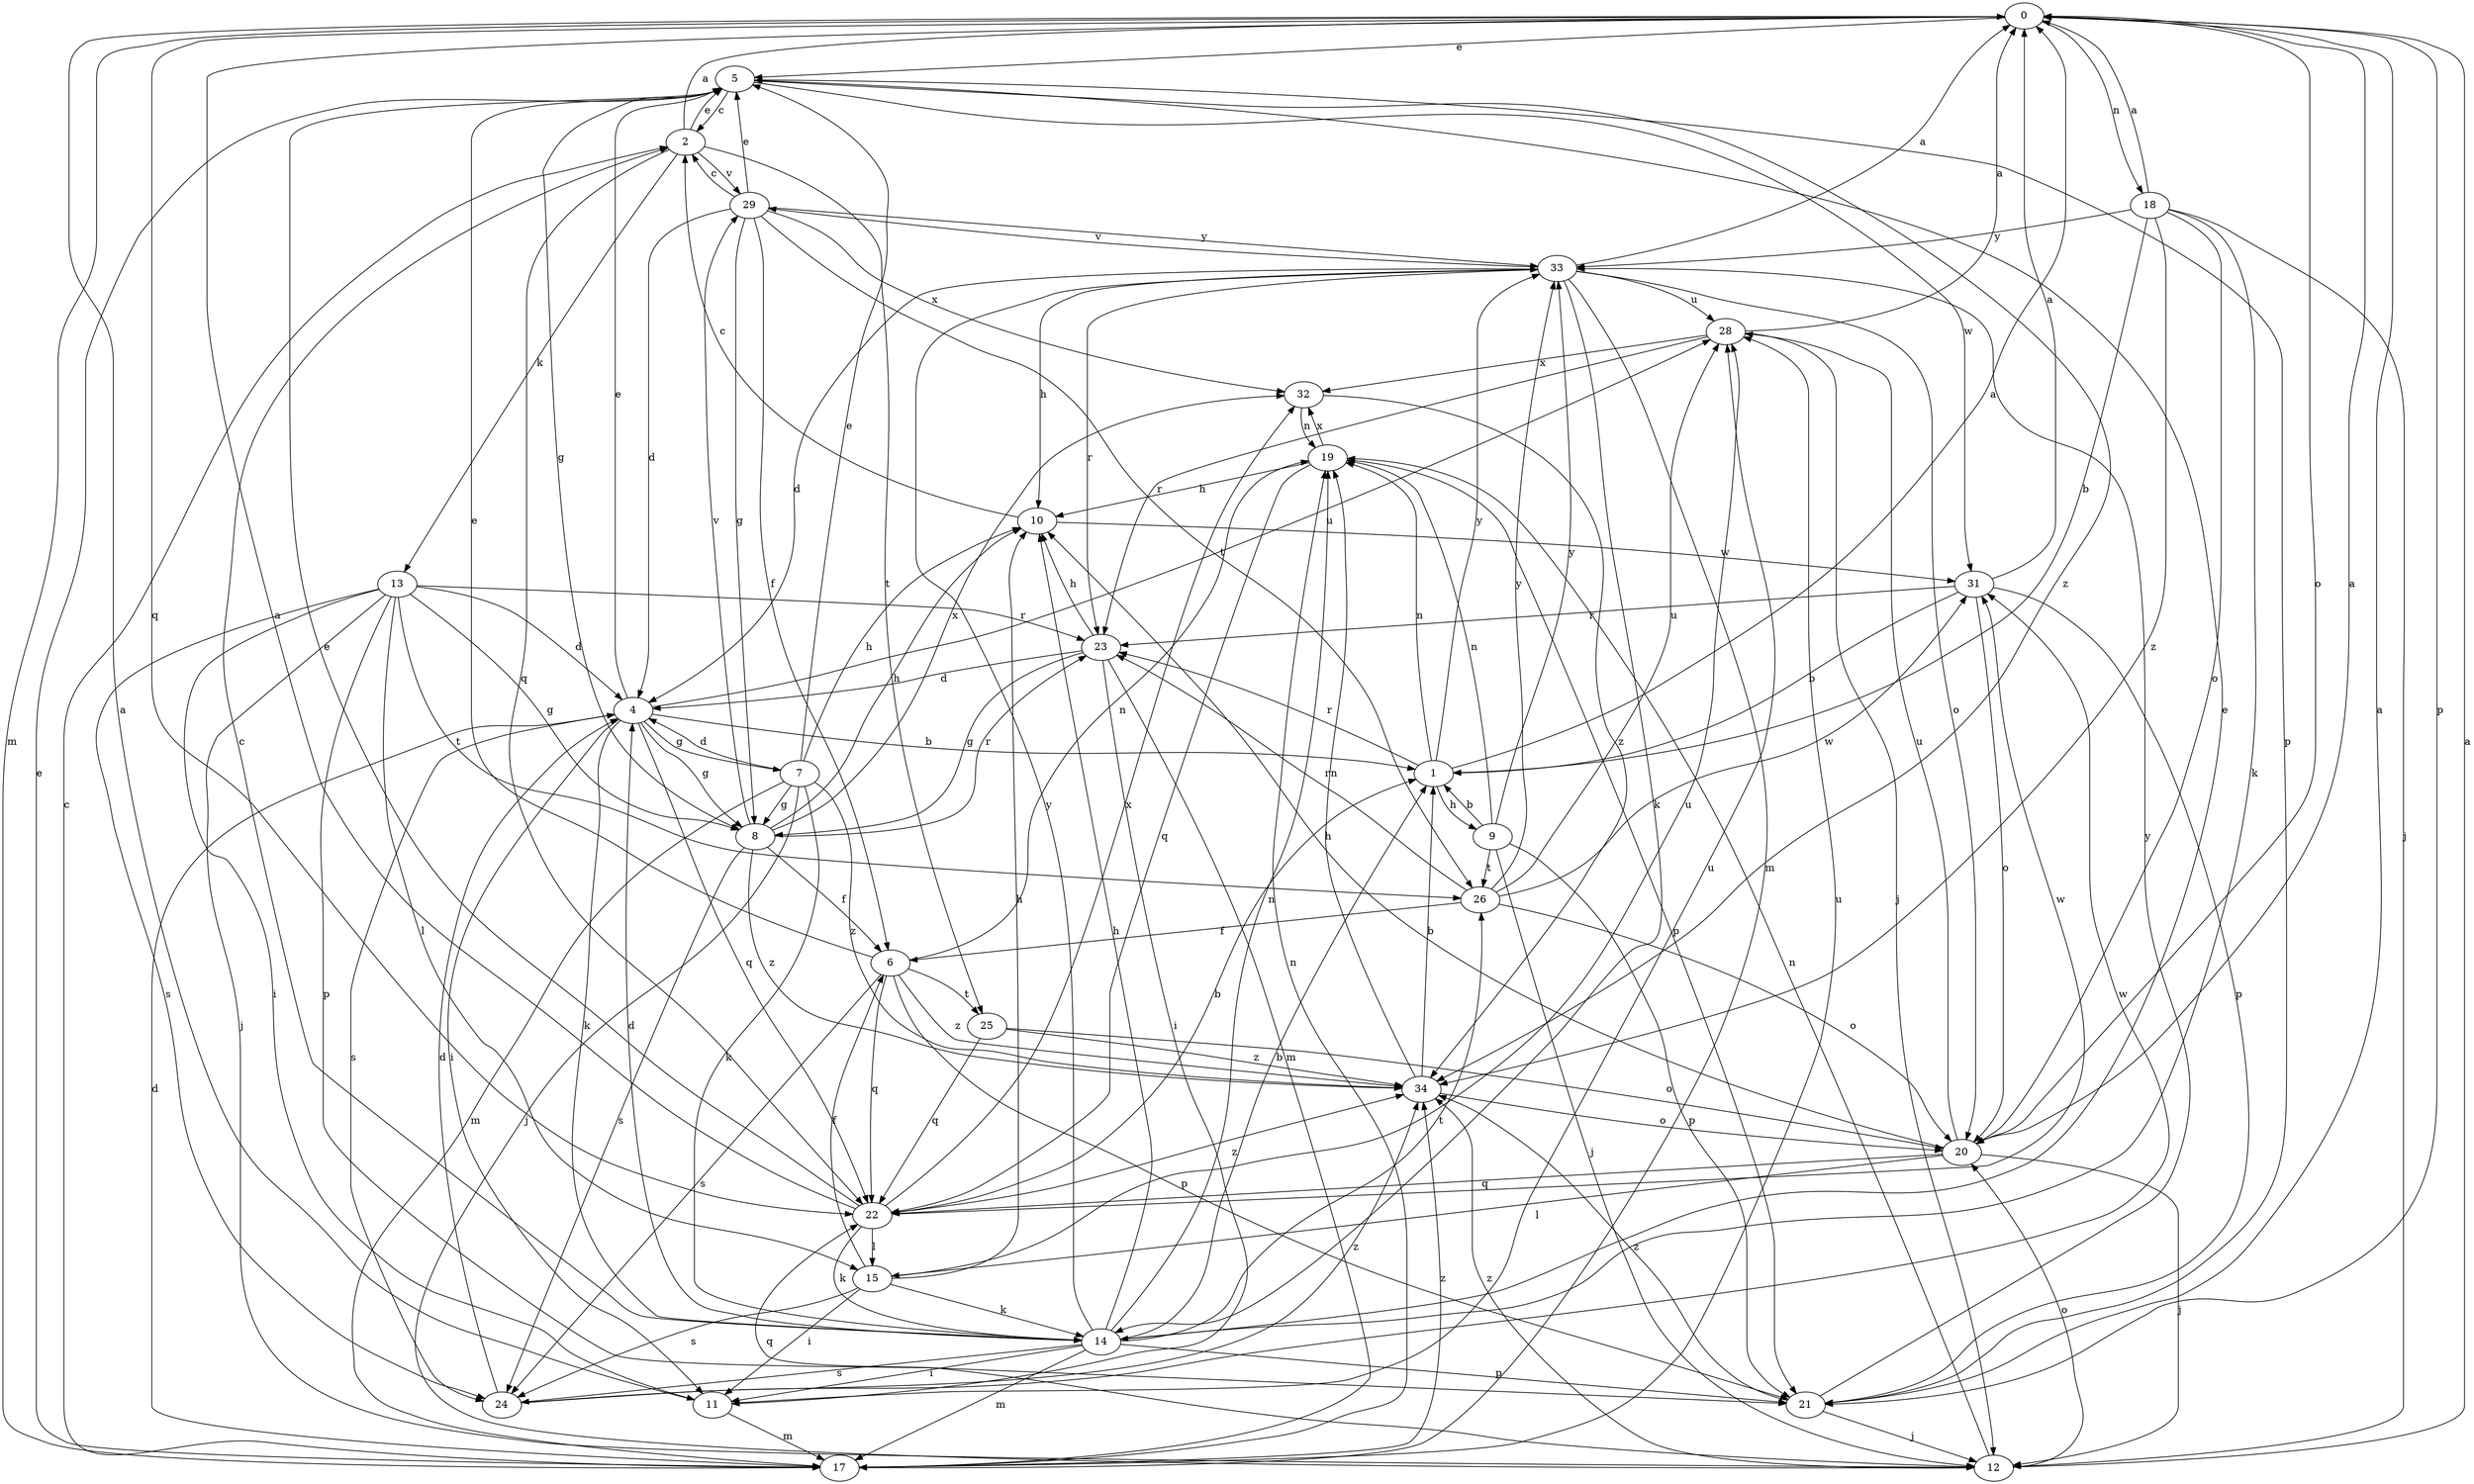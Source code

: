 strict digraph  {
0;
1;
2;
4;
5;
6;
7;
8;
9;
10;
11;
12;
13;
14;
15;
17;
18;
19;
20;
21;
22;
23;
24;
25;
26;
28;
29;
31;
32;
33;
34;
0 -> 5  [label=e];
0 -> 17  [label=m];
0 -> 18  [label=n];
0 -> 20  [label=o];
0 -> 21  [label=p];
0 -> 22  [label=q];
1 -> 0  [label=a];
1 -> 9  [label=h];
1 -> 19  [label=n];
1 -> 23  [label=r];
1 -> 33  [label=y];
2 -> 0  [label=a];
2 -> 5  [label=e];
2 -> 13  [label=k];
2 -> 22  [label=q];
2 -> 25  [label=t];
2 -> 29  [label=v];
4 -> 1  [label=b];
4 -> 5  [label=e];
4 -> 7  [label=g];
4 -> 8  [label=g];
4 -> 11  [label=i];
4 -> 14  [label=k];
4 -> 22  [label=q];
4 -> 24  [label=s];
4 -> 28  [label=u];
5 -> 2  [label=c];
5 -> 8  [label=g];
5 -> 21  [label=p];
5 -> 31  [label=w];
5 -> 34  [label=z];
6 -> 5  [label=e];
6 -> 19  [label=n];
6 -> 21  [label=p];
6 -> 22  [label=q];
6 -> 24  [label=s];
6 -> 25  [label=t];
6 -> 34  [label=z];
7 -> 4  [label=d];
7 -> 5  [label=e];
7 -> 8  [label=g];
7 -> 10  [label=h];
7 -> 12  [label=j];
7 -> 14  [label=k];
7 -> 17  [label=m];
7 -> 34  [label=z];
8 -> 6  [label=f];
8 -> 10  [label=h];
8 -> 23  [label=r];
8 -> 24  [label=s];
8 -> 29  [label=v];
8 -> 32  [label=x];
8 -> 34  [label=z];
9 -> 1  [label=b];
9 -> 12  [label=j];
9 -> 19  [label=n];
9 -> 21  [label=p];
9 -> 26  [label=t];
9 -> 33  [label=y];
10 -> 2  [label=c];
10 -> 31  [label=w];
11 -> 0  [label=a];
11 -> 17  [label=m];
11 -> 28  [label=u];
12 -> 0  [label=a];
12 -> 19  [label=n];
12 -> 20  [label=o];
12 -> 22  [label=q];
12 -> 34  [label=z];
13 -> 4  [label=d];
13 -> 8  [label=g];
13 -> 11  [label=i];
13 -> 12  [label=j];
13 -> 15  [label=l];
13 -> 21  [label=p];
13 -> 23  [label=r];
13 -> 24  [label=s];
13 -> 26  [label=t];
14 -> 1  [label=b];
14 -> 2  [label=c];
14 -> 4  [label=d];
14 -> 5  [label=e];
14 -> 10  [label=h];
14 -> 11  [label=i];
14 -> 17  [label=m];
14 -> 19  [label=n];
14 -> 21  [label=p];
14 -> 24  [label=s];
14 -> 26  [label=t];
14 -> 33  [label=y];
15 -> 6  [label=f];
15 -> 10  [label=h];
15 -> 11  [label=i];
15 -> 14  [label=k];
15 -> 24  [label=s];
15 -> 28  [label=u];
17 -> 2  [label=c];
17 -> 4  [label=d];
17 -> 5  [label=e];
17 -> 19  [label=n];
17 -> 28  [label=u];
17 -> 34  [label=z];
18 -> 0  [label=a];
18 -> 1  [label=b];
18 -> 12  [label=j];
18 -> 14  [label=k];
18 -> 20  [label=o];
18 -> 33  [label=y];
18 -> 34  [label=z];
19 -> 10  [label=h];
19 -> 21  [label=p];
19 -> 22  [label=q];
19 -> 32  [label=x];
20 -> 0  [label=a];
20 -> 10  [label=h];
20 -> 12  [label=j];
20 -> 15  [label=l];
20 -> 22  [label=q];
20 -> 28  [label=u];
21 -> 0  [label=a];
21 -> 12  [label=j];
21 -> 33  [label=y];
21 -> 34  [label=z];
22 -> 0  [label=a];
22 -> 1  [label=b];
22 -> 5  [label=e];
22 -> 14  [label=k];
22 -> 15  [label=l];
22 -> 31  [label=w];
22 -> 32  [label=x];
22 -> 34  [label=z];
23 -> 4  [label=d];
23 -> 8  [label=g];
23 -> 10  [label=h];
23 -> 11  [label=i];
23 -> 17  [label=m];
24 -> 4  [label=d];
24 -> 31  [label=w];
24 -> 34  [label=z];
25 -> 20  [label=o];
25 -> 22  [label=q];
25 -> 34  [label=z];
26 -> 6  [label=f];
26 -> 20  [label=o];
26 -> 23  [label=r];
26 -> 28  [label=u];
26 -> 31  [label=w];
26 -> 33  [label=y];
28 -> 0  [label=a];
28 -> 12  [label=j];
28 -> 23  [label=r];
28 -> 32  [label=x];
29 -> 2  [label=c];
29 -> 4  [label=d];
29 -> 5  [label=e];
29 -> 6  [label=f];
29 -> 8  [label=g];
29 -> 26  [label=t];
29 -> 32  [label=x];
29 -> 33  [label=y];
31 -> 0  [label=a];
31 -> 1  [label=b];
31 -> 20  [label=o];
31 -> 21  [label=p];
31 -> 23  [label=r];
32 -> 19  [label=n];
32 -> 34  [label=z];
33 -> 0  [label=a];
33 -> 4  [label=d];
33 -> 10  [label=h];
33 -> 14  [label=k];
33 -> 17  [label=m];
33 -> 20  [label=o];
33 -> 23  [label=r];
33 -> 28  [label=u];
33 -> 29  [label=v];
34 -> 1  [label=b];
34 -> 19  [label=n];
34 -> 20  [label=o];
}
